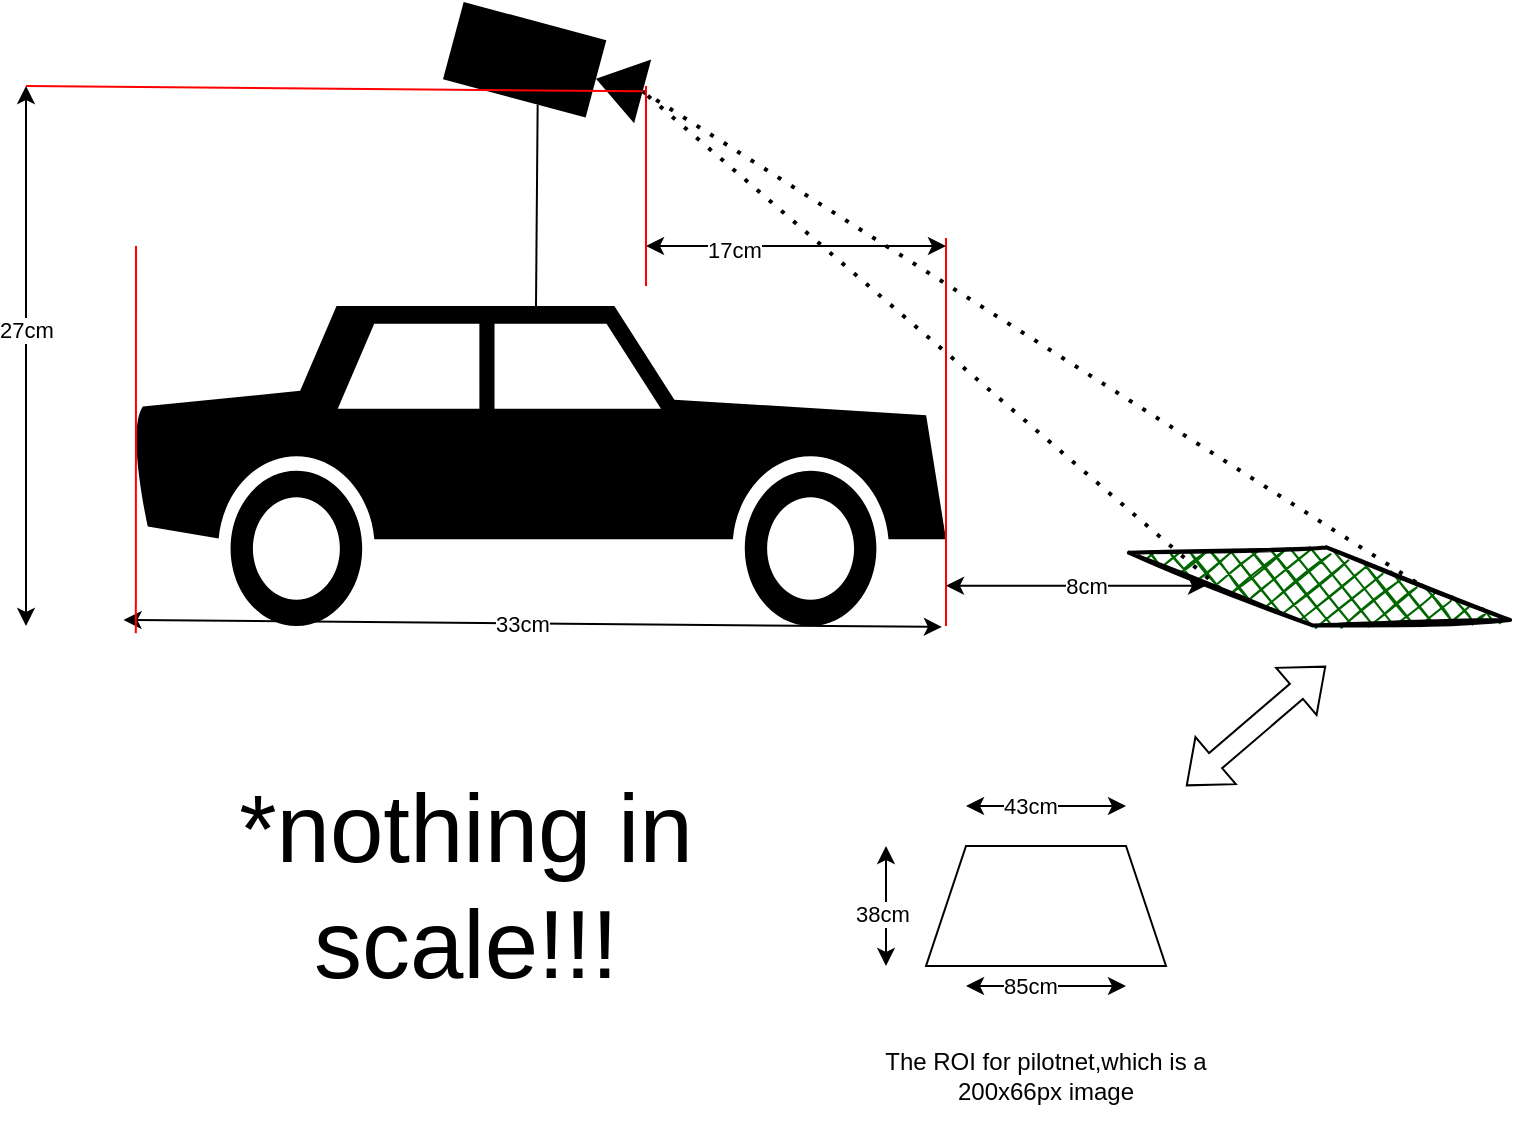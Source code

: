 <mxfile version="24.7.5" pages="3">
  <diagram id="GAO0HSCDCvyEg1KmRltW" name="car_schematics">
    <mxGraphModel dx="1221" dy="626" grid="1" gridSize="10" guides="1" tooltips="1" connect="1" arrows="1" fold="1" page="1" pageScale="1" pageWidth="827" pageHeight="1169" math="0" shadow="0">
      <root>
        <mxCell id="0" />
        <mxCell id="1" parent="0" />
        <mxCell id="cTKGFzSNopphtYQ6RcUC-1" value="" style="shape=mxgraph.signs.transportation.car_2;html=1;pointerEvents=1;fillColor=#000000;strokeColor=none;verticalLabelPosition=bottom;verticalAlign=top;align=center;sketch=0;flipV=0;flipH=1;" parent="1" vertex="1">
          <mxGeometry x="110" y="270" width="410" height="160" as="geometry" />
        </mxCell>
        <mxCell id="cTKGFzSNopphtYQ6RcUC-2" value="" style="shape=mxgraph.signs.tech.video_camera;html=1;pointerEvents=1;fillColor=#000000;strokeColor=none;verticalLabelPosition=bottom;verticalAlign=top;align=center;sketch=0;rotation=15;" parent="1" vertex="1">
          <mxGeometry x="272" y="130" width="98" height="40" as="geometry" />
        </mxCell>
        <mxCell id="cTKGFzSNopphtYQ6RcUC-3" value="" style="endArrow=none;html=1;rounded=0;entryX=0.5;entryY=1;entryDx=0;entryDy=0;entryPerimeter=0;exitX=0.5;exitY=0;exitDx=0;exitDy=0;exitPerimeter=0;" parent="1" source="cTKGFzSNopphtYQ6RcUC-1" target="cTKGFzSNopphtYQ6RcUC-2" edge="1">
          <mxGeometry width="50" height="50" relative="1" as="geometry">
            <mxPoint x="260" y="240" as="sourcePoint" />
            <mxPoint x="310" y="190" as="targetPoint" />
          </mxGeometry>
        </mxCell>
        <mxCell id="cTKGFzSNopphtYQ6RcUC-5" value="" style="endArrow=classic;startArrow=classic;html=1;rounded=0;exitX=1.003;exitY=0.981;exitDx=0;exitDy=0;exitPerimeter=0;entryX=0.005;entryY=1.003;entryDx=0;entryDy=0;entryPerimeter=0;" parent="1" source="cTKGFzSNopphtYQ6RcUC-1" target="cTKGFzSNopphtYQ6RcUC-1" edge="1">
          <mxGeometry width="50" height="50" relative="1" as="geometry">
            <mxPoint x="110" y="440" as="sourcePoint" />
            <mxPoint x="520" y="440" as="targetPoint" />
          </mxGeometry>
        </mxCell>
        <mxCell id="cTKGFzSNopphtYQ6RcUC-6" value="33cm" style="edgeLabel;html=1;align=center;verticalAlign=middle;resizable=0;points=[];" parent="cTKGFzSNopphtYQ6RcUC-5" vertex="1" connectable="0">
          <mxGeometry x="-0.141" y="-4" relative="1" as="geometry">
            <mxPoint x="24" y="-4" as="offset" />
          </mxGeometry>
        </mxCell>
        <mxCell id="cTKGFzSNopphtYQ6RcUC-9" value="" style="endArrow=classic;startArrow=classic;html=1;rounded=0;" parent="1" edge="1">
          <mxGeometry width="50" height="50" relative="1" as="geometry">
            <mxPoint x="60" y="430" as="sourcePoint" />
            <mxPoint x="60" y="160" as="targetPoint" />
          </mxGeometry>
        </mxCell>
        <mxCell id="cTKGFzSNopphtYQ6RcUC-11" value="27cm" style="edgeLabel;html=1;align=center;verticalAlign=middle;resizable=0;points=[];" parent="cTKGFzSNopphtYQ6RcUC-9" vertex="1" connectable="0">
          <mxGeometry x="0.1" relative="1" as="geometry">
            <mxPoint as="offset" />
          </mxGeometry>
        </mxCell>
        <mxCell id="cTKGFzSNopphtYQ6RcUC-12" value="" style="rhombus;whiteSpace=wrap;html=1;strokeWidth=2;fillWeight=-1;hachureGap=8;fillStyle=cross-hatch;fillColor=#006600;sketch=1;rotation=10;" parent="1" vertex="1">
          <mxGeometry x="610" y="390.4" width="193.5" height="39.6" as="geometry" />
        </mxCell>
        <mxCell id="cTKGFzSNopphtYQ6RcUC-19" value="" style="endArrow=none;dashed=1;html=1;dashPattern=1 3;strokeWidth=2;rounded=0;entryX=1;entryY=0.5;entryDx=0;entryDy=0;entryPerimeter=0;exitX=0;exitY=1;exitDx=0;exitDy=0;" parent="1" source="cTKGFzSNopphtYQ6RcUC-12" target="cTKGFzSNopphtYQ6RcUC-2" edge="1">
          <mxGeometry width="50" height="50" relative="1" as="geometry">
            <mxPoint x="340" y="270" as="sourcePoint" />
            <mxPoint x="390" y="220" as="targetPoint" />
          </mxGeometry>
        </mxCell>
        <mxCell id="cTKGFzSNopphtYQ6RcUC-21" value="" style="endArrow=none;dashed=1;html=1;dashPattern=1 3;strokeWidth=2;rounded=0;exitX=1;exitY=0.5;exitDx=0;exitDy=0;exitPerimeter=0;entryX=1;entryY=0;entryDx=0;entryDy=0;" parent="1" source="cTKGFzSNopphtYQ6RcUC-2" target="cTKGFzSNopphtYQ6RcUC-12" edge="1">
          <mxGeometry width="50" height="50" relative="1" as="geometry">
            <mxPoint x="540" y="230" as="sourcePoint" />
            <mxPoint x="590" y="180" as="targetPoint" />
          </mxGeometry>
        </mxCell>
        <mxCell id="cTKGFzSNopphtYQ6RcUC-22" value="" style="endArrow=none;html=1;rounded=0;entryX=1;entryY=0.5;entryDx=0;entryDy=0;entryPerimeter=0;fillColor=#FF0000;strokeColor=#FF0000;" parent="1" target="cTKGFzSNopphtYQ6RcUC-2" edge="1">
          <mxGeometry width="50" height="50" relative="1" as="geometry">
            <mxPoint x="60" y="160" as="sourcePoint" />
            <mxPoint x="190" y="170" as="targetPoint" />
          </mxGeometry>
        </mxCell>
        <mxCell id="cTKGFzSNopphtYQ6RcUC-26" value="" style="shape=trapezoid;perimeter=trapezoidPerimeter;whiteSpace=wrap;html=1;fixedSize=1;" parent="1" vertex="1">
          <mxGeometry x="510" y="540" width="120" height="60" as="geometry" />
        </mxCell>
        <mxCell id="cTKGFzSNopphtYQ6RcUC-28" value="" style="endArrow=classic;startArrow=classic;html=1;rounded=0;" parent="1" edge="1">
          <mxGeometry width="50" height="50" relative="1" as="geometry">
            <mxPoint x="530" y="520" as="sourcePoint" />
            <mxPoint x="610" y="520" as="targetPoint" />
          </mxGeometry>
        </mxCell>
        <mxCell id="cTKGFzSNopphtYQ6RcUC-29" value="43cm" style="edgeLabel;html=1;align=center;verticalAlign=middle;resizable=0;points=[];" parent="cTKGFzSNopphtYQ6RcUC-28" vertex="1" connectable="0">
          <mxGeometry x="-0.195" relative="1" as="geometry">
            <mxPoint as="offset" />
          </mxGeometry>
        </mxCell>
        <mxCell id="cTKGFzSNopphtYQ6RcUC-30" value="" style="endArrow=classic;startArrow=classic;html=1;rounded=0;" parent="1" edge="1">
          <mxGeometry width="50" height="50" relative="1" as="geometry">
            <mxPoint x="530" y="610" as="sourcePoint" />
            <mxPoint x="610" y="610" as="targetPoint" />
          </mxGeometry>
        </mxCell>
        <mxCell id="cTKGFzSNopphtYQ6RcUC-31" value="85cm" style="edgeLabel;html=1;align=center;verticalAlign=middle;resizable=0;points=[];" parent="cTKGFzSNopphtYQ6RcUC-30" vertex="1" connectable="0">
          <mxGeometry x="-0.195" relative="1" as="geometry">
            <mxPoint as="offset" />
          </mxGeometry>
        </mxCell>
        <mxCell id="cTKGFzSNopphtYQ6RcUC-32" value="" style="endArrow=classic;startArrow=classic;html=1;rounded=0;" parent="1" edge="1">
          <mxGeometry width="50" height="50" relative="1" as="geometry">
            <mxPoint x="490" y="600" as="sourcePoint" />
            <mxPoint x="490" y="540" as="targetPoint" />
          </mxGeometry>
        </mxCell>
        <mxCell id="cTKGFzSNopphtYQ6RcUC-33" value="38cm" style="edgeLabel;html=1;align=center;verticalAlign=middle;resizable=0;points=[];" parent="cTKGFzSNopphtYQ6RcUC-32" vertex="1" connectable="0">
          <mxGeometry x="-0.12" y="2" relative="1" as="geometry">
            <mxPoint as="offset" />
          </mxGeometry>
        </mxCell>
        <mxCell id="cTKGFzSNopphtYQ6RcUC-34" value="" style="endArrow=classic;startArrow=classic;html=1;rounded=0;" parent="1" edge="1">
          <mxGeometry width="50" height="50" relative="1" as="geometry">
            <mxPoint x="520" y="409.86" as="sourcePoint" />
            <mxPoint x="650" y="409.86" as="targetPoint" />
          </mxGeometry>
        </mxCell>
        <mxCell id="cTKGFzSNopphtYQ6RcUC-35" value="8cm" style="edgeLabel;html=1;align=center;verticalAlign=middle;resizable=0;points=[];" parent="cTKGFzSNopphtYQ6RcUC-34" vertex="1" connectable="0">
          <mxGeometry x="0.076" relative="1" as="geometry">
            <mxPoint as="offset" />
          </mxGeometry>
        </mxCell>
        <mxCell id="cTKGFzSNopphtYQ6RcUC-37" value="" style="endArrow=none;html=1;rounded=0;entryX=0.988;entryY=1.023;entryDx=0;entryDy=0;entryPerimeter=0;strokeColor=#FF0000;" parent="1" target="cTKGFzSNopphtYQ6RcUC-1" edge="1">
          <mxGeometry width="50" height="50" relative="1" as="geometry">
            <mxPoint x="115" y="240" as="sourcePoint" />
            <mxPoint x="115" y="370" as="targetPoint" />
          </mxGeometry>
        </mxCell>
        <mxCell id="cTKGFzSNopphtYQ6RcUC-38" value="" style="endArrow=none;html=1;rounded=0;entryX=0.988;entryY=1.023;entryDx=0;entryDy=0;entryPerimeter=0;strokeColor=#FF0000;" parent="1" edge="1">
          <mxGeometry width="50" height="50" relative="1" as="geometry">
            <mxPoint x="520" y="236" as="sourcePoint" />
            <mxPoint x="520" y="430" as="targetPoint" />
          </mxGeometry>
        </mxCell>
        <mxCell id="cTKGFzSNopphtYQ6RcUC-39" value="" style="endArrow=classic;startArrow=classic;html=1;rounded=0;" parent="1" edge="1">
          <mxGeometry width="50" height="50" relative="1" as="geometry">
            <mxPoint x="370" y="240" as="sourcePoint" />
            <mxPoint x="520" y="240" as="targetPoint" />
          </mxGeometry>
        </mxCell>
        <mxCell id="cTKGFzSNopphtYQ6RcUC-41" value="17cm" style="edgeLabel;html=1;align=center;verticalAlign=middle;resizable=0;points=[];" parent="cTKGFzSNopphtYQ6RcUC-39" vertex="1" connectable="0">
          <mxGeometry x="-0.211" y="-2" relative="1" as="geometry">
            <mxPoint x="-15" as="offset" />
          </mxGeometry>
        </mxCell>
        <mxCell id="cTKGFzSNopphtYQ6RcUC-40" value="" style="endArrow=none;html=1;rounded=0;strokeColor=#FF0000;" parent="1" edge="1">
          <mxGeometry width="50" height="50" relative="1" as="geometry">
            <mxPoint x="370" y="160" as="sourcePoint" />
            <mxPoint x="370" y="260" as="targetPoint" />
          </mxGeometry>
        </mxCell>
        <mxCell id="cTKGFzSNopphtYQ6RcUC-42" value="" style="shape=flexArrow;endArrow=classic;startArrow=classic;html=1;rounded=0;" parent="1" edge="1">
          <mxGeometry width="100" height="100" relative="1" as="geometry">
            <mxPoint x="640" y="510" as="sourcePoint" />
            <mxPoint x="710" y="450" as="targetPoint" />
          </mxGeometry>
        </mxCell>
        <UserObject label="The ROI for pilotnet,which is a 200x66px image" placeholders="1" name="Variable" id="cTKGFzSNopphtYQ6RcUC-43">
          <mxCell style="text;html=1;strokeColor=none;fillColor=none;align=center;verticalAlign=middle;whiteSpace=wrap;overflow=hidden;" parent="1" vertex="1">
            <mxGeometry x="465" y="630" width="210" height="50" as="geometry" />
          </mxCell>
        </UserObject>
        <mxCell id="cTKGFzSNopphtYQ6RcUC-44" value="&lt;font style=&quot;font-size: 48px;&quot;&gt;*nothing in scale!!!&lt;/font&gt;" style="text;html=1;align=center;verticalAlign=middle;whiteSpace=wrap;rounded=0;" parent="1" vertex="1">
          <mxGeometry x="130" y="490" width="300" height="140" as="geometry" />
        </mxCell>
      </root>
    </mxGraphModel>
  </diagram>
  <diagram id="03bwJyiz_ouYyNn9I9h_" name="component">
    <mxGraphModel dx="2376" dy="5143" grid="1" gridSize="10" guides="1" tooltips="1" connect="1" arrows="1" fold="1" page="1" pageScale="1" pageWidth="827" pageHeight="1169" math="0" shadow="0">
      <root>
        <mxCell id="0" />
        <mxCell id="1" parent="0" />
        <mxCell id="QRF6B8IOULMs6tPNj1o7-119" value="&lt;p style=&quot;margin:0px;margin-top:6px;text-align:center;&quot;&gt;&lt;b&gt;USB Components&lt;/b&gt;&lt;/p&gt;&lt;hr size=&quot;1&quot; style=&quot;border-style:solid;&quot;&gt;&lt;p style=&quot;margin:0px;margin-left:8px;&quot;&gt;&lt;br&gt;&lt;/p&gt;" style="align=left;overflow=fill;html=1;dropTarget=0;whiteSpace=wrap;" parent="1" vertex="1">
          <mxGeometry x="385" y="1780" width="665" height="110" as="geometry" />
        </mxCell>
        <mxCell id="QRF6B8IOULMs6tPNj1o7-120" value="" style="shape=component;jettyWidth=8;jettyHeight=4;" parent="QRF6B8IOULMs6tPNj1o7-119" vertex="1">
          <mxGeometry x="1" width="20" height="20" relative="1" as="geometry">
            <mxPoint x="-24" y="4" as="offset" />
          </mxGeometry>
        </mxCell>
        <mxCell id="QRF6B8IOULMs6tPNj1o7-117" value="&lt;p style=&quot;margin:0px;margin-top:6px;text-align:center;&quot;&gt;&lt;b&gt;GPIO Components&lt;/b&gt;&lt;/p&gt;&lt;hr size=&quot;1&quot; style=&quot;border-style:solid;&quot;&gt;&lt;p style=&quot;margin:0px;margin-left:8px;&quot;&gt;&lt;br&gt;&lt;/p&gt;" style="align=left;overflow=fill;html=1;dropTarget=0;whiteSpace=wrap;" parent="1" vertex="1">
          <mxGeometry x="1170" y="1690" width="320" height="180" as="geometry" />
        </mxCell>
        <mxCell id="QRF6B8IOULMs6tPNj1o7-118" value="" style="shape=component;jettyWidth=8;jettyHeight=4;" parent="QRF6B8IOULMs6tPNj1o7-117" vertex="1">
          <mxGeometry x="1" width="20" height="20" relative="1" as="geometry">
            <mxPoint x="-24" y="4" as="offset" />
          </mxGeometry>
        </mxCell>
        <mxCell id="QRF6B8IOULMs6tPNj1o7-64" value="&lt;p style=&quot;margin: 6px 0px 0px; text-align: center; font-size: 30px;&quot;&gt;&lt;b style=&quot;&quot;&gt;&lt;font style=&quot;font-size: 30px;&quot;&gt;Raspberry Pi 3&lt;/font&gt;&lt;/b&gt;&lt;/p&gt;&lt;hr size=&quot;1&quot; style=&quot;border-style: solid; font-size: 30px;&quot;&gt;&lt;p style=&quot;margin: 0px 0px 0px 8px; font-size: 30px;&quot;&gt;&lt;br&gt;&lt;/p&gt;" style="align=left;overflow=fill;html=1;dropTarget=0;whiteSpace=wrap;" parent="1" vertex="1">
          <mxGeometry x="385" y="1334" width="730" height="420" as="geometry" />
        </mxCell>
        <mxCell id="QRF6B8IOULMs6tPNj1o7-65" value="" style="shape=component;jettyWidth=8;jettyHeight=4;" parent="QRF6B8IOULMs6tPNj1o7-64" vertex="1">
          <mxGeometry x="1" width="20" height="20" relative="1" as="geometry">
            <mxPoint x="-24" y="4" as="offset" />
          </mxGeometry>
        </mxCell>
        <mxCell id="LujDs2qPHFb39lS6V9Yf-60" style="edgeStyle=orthogonalEdgeStyle;rounded=0;orthogonalLoop=1;jettySize=auto;html=1;exitX=0.5;exitY=0;exitDx=0;exitDy=0;entryX=0.5;entryY=1;entryDx=0;entryDy=0;strokeColor=#CC0000;" parent="1" source="QRF6B8IOULMs6tPNj1o7-68" target="QRF6B8IOULMs6tPNj1o7-77" edge="1">
          <mxGeometry relative="1" as="geometry" />
        </mxCell>
        <mxCell id="9yk9-ERW5w9boWv49B3F-12" value="ZMQ" style="edgeLabel;html=1;align=center;verticalAlign=middle;resizable=0;points=[];" parent="LujDs2qPHFb39lS6V9Yf-60" vertex="1" connectable="0">
          <mxGeometry x="-0.105" relative="1" as="geometry">
            <mxPoint as="offset" />
          </mxGeometry>
        </mxCell>
        <mxCell id="LujDs2qPHFb39lS6V9Yf-61" style="edgeStyle=orthogonalEdgeStyle;rounded=0;orthogonalLoop=1;jettySize=auto;html=1;exitX=1;exitY=0.5;exitDx=0;exitDy=0;entryX=0;entryY=0.5;entryDx=0;entryDy=0;strokeColor=#CC0000;" parent="1" source="QRF6B8IOULMs6tPNj1o7-68" target="QRF6B8IOULMs6tPNj1o7-83" edge="1">
          <mxGeometry relative="1" as="geometry" />
        </mxCell>
        <mxCell id="9yk9-ERW5w9boWv49B3F-13" value="ZMQ" style="edgeLabel;html=1;align=center;verticalAlign=middle;resizable=0;points=[];" parent="LujDs2qPHFb39lS6V9Yf-61" vertex="1" connectable="0">
          <mxGeometry x="-0.115" relative="1" as="geometry">
            <mxPoint as="offset" />
          </mxGeometry>
        </mxCell>
        <mxCell id="QRF6B8IOULMs6tPNj1o7-68" value="&lt;b&gt;CameraNode&lt;/b&gt;" style="html=1;dropTarget=0;whiteSpace=wrap;" parent="1" vertex="1">
          <mxGeometry x="600" y="1660" width="120" height="70" as="geometry" />
        </mxCell>
        <mxCell id="QRF6B8IOULMs6tPNj1o7-69" value="" style="shape=module;jettyWidth=8;jettyHeight=4;" parent="QRF6B8IOULMs6tPNj1o7-68" vertex="1">
          <mxGeometry x="1" width="20" height="20" relative="1" as="geometry">
            <mxPoint x="-27" y="7" as="offset" />
          </mxGeometry>
        </mxCell>
        <mxCell id="LujDs2qPHFb39lS6V9Yf-58" style="edgeStyle=orthogonalEdgeStyle;rounded=0;orthogonalLoop=1;jettySize=auto;html=1;exitX=0.5;exitY=0;exitDx=0;exitDy=0;entryX=0.5;entryY=1;entryDx=0;entryDy=0;dashed=1;" parent="1" source="QRF6B8IOULMs6tPNj1o7-70" target="QRF6B8IOULMs6tPNj1o7-83" edge="1">
          <mxGeometry relative="1" as="geometry" />
        </mxCell>
        <mxCell id="QRF6B8IOULMs6tPNj1o7-70" value="Coral TPU" style="shape=module;align=left;spacingLeft=20;align=center;verticalAlign=top;whiteSpace=wrap;html=1;" parent="1" vertex="1">
          <mxGeometry x="867" y="1820" width="100" height="50" as="geometry" />
        </mxCell>
        <mxCell id="LujDs2qPHFb39lS6V9Yf-57" style="edgeStyle=orthogonalEdgeStyle;rounded=0;orthogonalLoop=1;jettySize=auto;html=1;exitX=0.5;exitY=0;exitDx=0;exitDy=0;entryX=0.5;entryY=1;entryDx=0;entryDy=0;" parent="1" source="QRF6B8IOULMs6tPNj1o7-71" target="QRF6B8IOULMs6tPNj1o7-68" edge="1">
          <mxGeometry relative="1" as="geometry" />
        </mxCell>
        <mxCell id="QRF6B8IOULMs6tPNj1o7-71" value="Camera" style="shape=module;align=left;spacingLeft=20;align=center;verticalAlign=top;whiteSpace=wrap;html=1;" parent="1" vertex="1">
          <mxGeometry x="610" y="1820" width="100" height="50" as="geometry" />
        </mxCell>
        <mxCell id="LujDs2qPHFb39lS6V9Yf-55" style="edgeStyle=orthogonalEdgeStyle;rounded=0;orthogonalLoop=1;jettySize=auto;html=1;exitX=0.5;exitY=0;exitDx=0;exitDy=0;entryX=0.5;entryY=1;entryDx=0;entryDy=0;" parent="1" source="QRF6B8IOULMs6tPNj1o7-72" target="QRF6B8IOULMs6tPNj1o7-81" edge="1">
          <mxGeometry relative="1" as="geometry" />
        </mxCell>
        <mxCell id="QRF6B8IOULMs6tPNj1o7-72" value="Xbox 360 Adapter" style="shape=module;align=left;spacingLeft=20;align=center;verticalAlign=top;whiteSpace=wrap;html=1;" parent="1" vertex="1">
          <mxGeometry x="400" y="1820" width="100" height="50" as="geometry" />
        </mxCell>
        <mxCell id="QRF6B8IOULMs6tPNj1o7-77" value="&lt;div&gt;&lt;b&gt;&lt;br&gt;&lt;/b&gt;&lt;/div&gt;&lt;b&gt;DataRecorderNode&lt;/b&gt;" style="html=1;dropTarget=0;whiteSpace=wrap;" parent="1" vertex="1">
          <mxGeometry x="600" y="1550" width="120" height="60" as="geometry" />
        </mxCell>
        <mxCell id="QRF6B8IOULMs6tPNj1o7-78" value="" style="shape=module;jettyWidth=8;jettyHeight=4;" parent="QRF6B8IOULMs6tPNj1o7-77" vertex="1">
          <mxGeometry x="1" width="20" height="20" relative="1" as="geometry">
            <mxPoint x="-27" y="7" as="offset" />
          </mxGeometry>
        </mxCell>
        <mxCell id="QRF6B8IOULMs6tPNj1o7-92" style="edgeStyle=orthogonalEdgeStyle;rounded=0;orthogonalLoop=1;jettySize=auto;html=1;exitX=1;exitY=0.5;exitDx=0;exitDy=0;strokeColor=#CC0000;" parent="1" source="QRF6B8IOULMs6tPNj1o7-81" target="QRF6B8IOULMs6tPNj1o7-85" edge="1">
          <mxGeometry relative="1" as="geometry" />
        </mxCell>
        <mxCell id="9yk9-ERW5w9boWv49B3F-9" value="ZMQ" style="edgeLabel;html=1;align=center;verticalAlign=middle;resizable=0;points=[];" parent="QRF6B8IOULMs6tPNj1o7-92" vertex="1" connectable="0">
          <mxGeometry x="-0.205" y="2" relative="1" as="geometry">
            <mxPoint as="offset" />
          </mxGeometry>
        </mxCell>
        <mxCell id="QRF6B8IOULMs6tPNj1o7-81" value="&lt;div&gt;&lt;b&gt;&lt;br&gt;&lt;/b&gt;&lt;/div&gt;&lt;b&gt;XboxGamepadNode&lt;/b&gt;" style="html=1;dropTarget=0;whiteSpace=wrap;" parent="1" vertex="1">
          <mxGeometry x="390" y="1457.5" width="120" height="60" as="geometry" />
        </mxCell>
        <mxCell id="QRF6B8IOULMs6tPNj1o7-82" value="" style="shape=module;jettyWidth=8;jettyHeight=4;" parent="QRF6B8IOULMs6tPNj1o7-81" vertex="1">
          <mxGeometry x="1" width="20" height="20" relative="1" as="geometry">
            <mxPoint x="-27" y="7" as="offset" />
          </mxGeometry>
        </mxCell>
        <mxCell id="LujDs2qPHFb39lS6V9Yf-56" style="edgeStyle=orthogonalEdgeStyle;rounded=0;orthogonalLoop=1;jettySize=auto;html=1;exitX=1;exitY=0.5;exitDx=0;exitDy=0;entryX=0.816;entryY=1.019;entryDx=0;entryDy=0;strokeColor=#CC0000;entryPerimeter=0;" parent="1" source="QRF6B8IOULMs6tPNj1o7-83" target="QRF6B8IOULMs6tPNj1o7-94" edge="1">
          <mxGeometry relative="1" as="geometry" />
        </mxCell>
        <mxCell id="9yk9-ERW5w9boWv49B3F-14" value="ZMQ" style="edgeLabel;html=1;align=center;verticalAlign=middle;resizable=0;points=[];" parent="LujDs2qPHFb39lS6V9Yf-56" vertex="1" connectable="0">
          <mxGeometry x="0.292" relative="1" as="geometry">
            <mxPoint as="offset" />
          </mxGeometry>
        </mxCell>
        <mxCell id="QRF6B8IOULMs6tPNj1o7-83" value="&lt;div&gt;&lt;b&gt;&lt;br&gt;&lt;/b&gt;&lt;/div&gt;&lt;b&gt;YourControlAlgorithmNode&lt;/b&gt;" style="html=1;dropTarget=0;whiteSpace=wrap;" parent="1" vertex="1">
          <mxGeometry x="827" y="1665" width="180" height="60" as="geometry" />
        </mxCell>
        <mxCell id="QRF6B8IOULMs6tPNj1o7-84" value="" style="shape=module;jettyWidth=8;jettyHeight=4;" parent="QRF6B8IOULMs6tPNj1o7-83" vertex="1">
          <mxGeometry x="1" width="20" height="20" relative="1" as="geometry">
            <mxPoint x="-27" y="7" as="offset" />
          </mxGeometry>
        </mxCell>
        <mxCell id="QRF6B8IOULMs6tPNj1o7-88" style="edgeStyle=orthogonalEdgeStyle;rounded=0;orthogonalLoop=1;jettySize=auto;html=1;exitX=0.5;exitY=1;exitDx=0;exitDy=0;entryX=0.5;entryY=0;entryDx=0;entryDy=0;strokeColor=#CC0000;" parent="1" source="QRF6B8IOULMs6tPNj1o7-85" target="QRF6B8IOULMs6tPNj1o7-77" edge="1">
          <mxGeometry relative="1" as="geometry">
            <mxPoint x="740" y="1390" as="targetPoint" />
          </mxGeometry>
        </mxCell>
        <mxCell id="9yk9-ERW5w9boWv49B3F-11" value="ZMQ" style="edgeLabel;html=1;align=center;verticalAlign=middle;resizable=0;points=[];" parent="QRF6B8IOULMs6tPNj1o7-88" vertex="1" connectable="0">
          <mxGeometry x="0.103" y="3" relative="1" as="geometry">
            <mxPoint as="offset" />
          </mxGeometry>
        </mxCell>
        <mxCell id="QRF6B8IOULMs6tPNj1o7-90" style="edgeStyle=orthogonalEdgeStyle;rounded=0;orthogonalLoop=1;jettySize=auto;html=1;exitX=1;exitY=0.5;exitDx=0;exitDy=0;entryX=0;entryY=0.5;entryDx=0;entryDy=0;strokeColor=#CC0000;" parent="1" source="QRF6B8IOULMs6tPNj1o7-85" target="QRF6B8IOULMs6tPNj1o7-94" edge="1">
          <mxGeometry relative="1" as="geometry">
            <mxPoint x="890" y="1620.0" as="targetPoint" />
          </mxGeometry>
        </mxCell>
        <mxCell id="9yk9-ERW5w9boWv49B3F-10" value="ZMQ" style="edgeLabel;html=1;align=center;verticalAlign=middle;resizable=0;points=[];" parent="QRF6B8IOULMs6tPNj1o7-90" vertex="1" connectable="0">
          <mxGeometry x="-0.184" y="4" relative="1" as="geometry">
            <mxPoint as="offset" />
          </mxGeometry>
        </mxCell>
        <mxCell id="QRF6B8IOULMs6tPNj1o7-85" value="&lt;div&gt;&lt;b&gt;&lt;br&gt;&lt;/b&gt;&lt;/div&gt;&lt;b&gt;GamepadCommandNode&lt;/b&gt;" style="html=1;dropTarget=0;whiteSpace=wrap;" parent="1" vertex="1">
          <mxGeometry x="580" y="1457.5" width="180" height="60" as="geometry" />
        </mxCell>
        <mxCell id="QRF6B8IOULMs6tPNj1o7-86" value="" style="shape=module;jettyWidth=8;jettyHeight=4;" parent="QRF6B8IOULMs6tPNj1o7-85" vertex="1">
          <mxGeometry x="1" width="20" height="20" relative="1" as="geometry">
            <mxPoint x="-27" y="7" as="offset" />
          </mxGeometry>
        </mxCell>
        <mxCell id="QRF6B8IOULMs6tPNj1o7-94" value="&lt;p style=&quot;margin:0px;margin-top:6px;text-align:center;&quot;&gt;&lt;b&gt;ControlFusionNode&lt;/b&gt;&lt;br&gt;&lt;/p&gt;&lt;hr size=&quot;1&quot; style=&quot;border-style:solid;&quot;&gt;&lt;p style=&quot;margin:0px;margin-left:8px;&quot;&gt;&lt;br&gt;&lt;/p&gt;" style="align=left;overflow=fill;html=1;dropTarget=0;whiteSpace=wrap;" parent="1" vertex="1">
          <mxGeometry x="827" y="1410" width="250" height="155" as="geometry" />
        </mxCell>
        <mxCell id="QRF6B8IOULMs6tPNj1o7-95" value="" style="shape=component;jettyWidth=8;jettyHeight=4;" parent="QRF6B8IOULMs6tPNj1o7-94" vertex="1">
          <mxGeometry x="1" width="20" height="20" relative="1" as="geometry">
            <mxPoint x="-24" y="4" as="offset" />
          </mxGeometry>
        </mxCell>
        <mxCell id="QRF6B8IOULMs6tPNj1o7-96" value="&lt;b&gt;CommandInterface&lt;/b&gt;" style="html=1;dropTarget=0;whiteSpace=wrap;" parent="1" vertex="1">
          <mxGeometry x="910" y="1462.5" width="120" height="70" as="geometry" />
        </mxCell>
        <mxCell id="QRF6B8IOULMs6tPNj1o7-97" value="" style="shape=module;jettyWidth=8;jettyHeight=4;" parent="QRF6B8IOULMs6tPNj1o7-96" vertex="1">
          <mxGeometry x="1" width="20" height="20" relative="1" as="geometry">
            <mxPoint x="-27" y="7" as="offset" />
          </mxGeometry>
        </mxCell>
        <mxCell id="QRF6B8IOULMs6tPNj1o7-98" value="&lt;p style=&quot;margin: 6px 0px 0px; text-align: center; font-size: 30px;&quot;&gt;&lt;font style=&quot;font-size: 30px;&quot;&gt;&lt;b style=&quot;&quot;&gt;Raspberry Pi Pico&lt;/b&gt;&lt;br&gt;&lt;/font&gt;&lt;/p&gt;&lt;hr size=&quot;1&quot; style=&quot;border-style: solid; font-size: 30px;&quot;&gt;&lt;p style=&quot;margin: 0px 0px 0px 8px; font-size: 30px;&quot;&gt;&lt;br&gt;&lt;/p&gt;" style="align=left;overflow=fill;html=1;dropTarget=0;whiteSpace=wrap;" parent="1" vertex="1">
          <mxGeometry x="1170" y="1334" width="320" height="316" as="geometry" />
        </mxCell>
        <mxCell id="QRF6B8IOULMs6tPNj1o7-99" value="" style="shape=component;jettyWidth=8;jettyHeight=4;" parent="QRF6B8IOULMs6tPNj1o7-98" vertex="1">
          <mxGeometry x="1" width="20" height="20" relative="1" as="geometry">
            <mxPoint x="-24" y="4" as="offset" />
          </mxGeometry>
        </mxCell>
        <mxCell id="QRF6B8IOULMs6tPNj1o7-109" style="edgeStyle=orthogonalEdgeStyle;rounded=0;orthogonalLoop=1;jettySize=auto;html=1;exitX=0.5;exitY=1;exitDx=0;exitDy=0;entryX=0.5;entryY=0;entryDx=0;entryDy=0;" parent="1" source="QRF6B8IOULMs6tPNj1o7-100" target="Ec9IwjB8LuZwuc3bZciH-1" edge="1">
          <mxGeometry relative="1" as="geometry">
            <mxPoint x="1306.5" y="1540" as="targetPoint" />
          </mxGeometry>
        </mxCell>
        <mxCell id="Ec9IwjB8LuZwuc3bZciH-3" value="triggeres" style="edgeLabel;html=1;align=center;verticalAlign=middle;resizable=0;points=[];" parent="QRF6B8IOULMs6tPNj1o7-109" vertex="1" connectable="0">
          <mxGeometry x="-0.017" relative="1" as="geometry">
            <mxPoint y="-3" as="offset" />
          </mxGeometry>
        </mxCell>
        <mxCell id="QRF6B8IOULMs6tPNj1o7-100" value="CommunicationManager" style="html=1;dropTarget=0;whiteSpace=wrap;" parent="1" vertex="1">
          <mxGeometry x="1222" y="1400" width="180" height="90" as="geometry" />
        </mxCell>
        <mxCell id="QRF6B8IOULMs6tPNj1o7-101" value="" style="shape=module;jettyWidth=8;jettyHeight=4;" parent="QRF6B8IOULMs6tPNj1o7-100" vertex="1">
          <mxGeometry x="1" width="20" height="20" relative="1" as="geometry">
            <mxPoint x="-27" y="7" as="offset" />
          </mxGeometry>
        </mxCell>
        <mxCell id="QRF6B8IOULMs6tPNj1o7-110" value="&lt;div&gt;Front TOF Sensor&amp;nbsp;&lt;span style=&quot;background-color: initial;&quot;&gt;vl54l0&lt;/span&gt;&lt;/div&gt;" style="shape=module;align=left;spacingLeft=20;align=center;verticalAlign=top;whiteSpace=wrap;html=1;" parent="1" vertex="1">
          <mxGeometry x="1277" y="1740" width="100" height="50" as="geometry" />
        </mxCell>
        <mxCell id="QRF6B8IOULMs6tPNj1o7-111" value="Steering Servo" style="shape=module;align=left;spacingLeft=20;align=center;verticalAlign=top;whiteSpace=wrap;html=1;" parent="1" vertex="1">
          <mxGeometry x="1173" y="1800" width="100" height="50" as="geometry" />
        </mxCell>
        <mxCell id="QRF6B8IOULMs6tPNj1o7-112" value="Motor A" style="shape=module;align=left;spacingLeft=20;align=center;verticalAlign=top;whiteSpace=wrap;html=1;" parent="1" vertex="1">
          <mxGeometry x="1277" y="1800" width="100" height="50" as="geometry" />
        </mxCell>
        <mxCell id="QRF6B8IOULMs6tPNj1o7-113" value="Motor B" style="shape=module;align=left;spacingLeft=20;align=center;verticalAlign=top;whiteSpace=wrap;html=1;" parent="1" vertex="1">
          <mxGeometry x="1385" y="1740" width="100" height="50" as="geometry" />
        </mxCell>
        <mxCell id="QRF6B8IOULMs6tPNj1o7-114" value="&lt;div&gt;Back TOF Sensor&amp;nbsp;&lt;span style=&quot;background-color: initial;&quot;&gt;vl54l0&lt;/span&gt;&lt;/div&gt;" style="shape=module;align=left;spacingLeft=20;align=center;verticalAlign=top;whiteSpace=wrap;html=1;" parent="1" vertex="1">
          <mxGeometry x="1173" y="1740" width="100" height="50" as="geometry" />
        </mxCell>
        <mxCell id="LujDs2qPHFb39lS6V9Yf-53" value="" style="ellipse;whiteSpace=wrap;html=1;align=center;aspect=fixed;fillColor=none;strokeColor=none;resizable=0;perimeter=centerPerimeter;rotatable=0;allowArrows=0;points=[];outlineConnect=1;" parent="1" vertex="1">
          <mxGeometry x="1559" y="1709" width="10" height="10" as="geometry" />
        </mxCell>
        <mxCell id="LujDs2qPHFb39lS6V9Yf-54" style="edgeStyle=orthogonalEdgeStyle;rounded=0;orthogonalLoop=1;jettySize=auto;html=1;exitX=1;exitY=0.5;exitDx=0;exitDy=0;entryX=0;entryY=0.5;entryDx=0;entryDy=0;" parent="1" source="QRF6B8IOULMs6tPNj1o7-96" target="QRF6B8IOULMs6tPNj1o7-100" edge="1">
          <mxGeometry relative="1" as="geometry" />
        </mxCell>
        <mxCell id="9yk9-ERW5w9boWv49B3F-1" value="UART" style="edgeLabel;html=1;align=center;verticalAlign=middle;resizable=0;points=[];fontStyle=1;fontSize=14;" parent="LujDs2qPHFb39lS6V9Yf-54" vertex="1" connectable="0">
          <mxGeometry x="-0.014" y="2" relative="1" as="geometry">
            <mxPoint x="17" y="-11" as="offset" />
          </mxGeometry>
        </mxCell>
        <mxCell id="LujDs2qPHFb39lS6V9Yf-66" value="&lt;p style=&quot;margin:0px;margin-top:6px;text-align:center;&quot;&gt;&lt;b&gt;PC&lt;/b&gt;&lt;/p&gt;&lt;hr size=&quot;1&quot; style=&quot;border-style:solid;&quot;&gt;&lt;p style=&quot;margin:0px;margin-left:8px;&quot;&gt;&lt;br&gt;&lt;/p&gt;" style="align=left;overflow=fill;html=1;dropTarget=0;whiteSpace=wrap;" parent="1" vertex="1">
          <mxGeometry x="820" y="2030" width="180" height="141" as="geometry" />
        </mxCell>
        <mxCell id="LujDs2qPHFb39lS6V9Yf-67" value="" style="shape=component;jettyWidth=8;jettyHeight=4;" parent="LujDs2qPHFb39lS6V9Yf-66" vertex="1">
          <mxGeometry x="1" width="20" height="20" relative="1" as="geometry">
            <mxPoint x="-24" y="4" as="offset" />
          </mxGeometry>
        </mxCell>
        <mxCell id="LujDs2qPHFb39lS6V9Yf-62" value="&lt;b&gt;CameraSubscriberNode&lt;/b&gt;" style="html=1;dropTarget=0;whiteSpace=wrap;" parent="1" vertex="1">
          <mxGeometry x="830" y="2075" width="160" height="70" as="geometry" />
        </mxCell>
        <mxCell id="LujDs2qPHFb39lS6V9Yf-63" value="" style="shape=module;jettyWidth=8;jettyHeight=4;" parent="LujDs2qPHFb39lS6V9Yf-62" vertex="1">
          <mxGeometry x="1" width="20" height="20" relative="1" as="geometry">
            <mxPoint x="-27" y="7" as="offset" />
          </mxGeometry>
        </mxCell>
        <mxCell id="Ec9IwjB8LuZwuc3bZciH-1" value="&lt;p style=&quot;margin:0px;margin-top:6px;text-align:center;&quot;&gt;&lt;b&gt;CarStateMachine&lt;/b&gt;&lt;br&gt;&lt;/p&gt;&lt;hr size=&quot;1&quot; style=&quot;border-style:solid;&quot;&gt;&lt;p style=&quot;margin:0px;margin-left:8px;&quot;&gt;&lt;br&gt;&lt;/p&gt;" style="align=left;overflow=fill;html=1;dropTarget=0;whiteSpace=wrap;" parent="1" vertex="1">
          <mxGeometry x="1222" y="1523.12" width="189" height="113.75" as="geometry" />
        </mxCell>
        <mxCell id="Ec9IwjB8LuZwuc3bZciH-2" value="" style="shape=component;jettyWidth=8;jettyHeight=4;" parent="Ec9IwjB8LuZwuc3bZciH-1" vertex="1">
          <mxGeometry x="1" width="20" height="20" relative="1" as="geometry">
            <mxPoint x="-24" y="4" as="offset" />
          </mxGeometry>
        </mxCell>
        <mxCell id="QRF6B8IOULMs6tPNj1o7-102" value="CarAbstractionLayer" style="html=1;dropTarget=0;whiteSpace=wrap;" parent="1" vertex="1">
          <mxGeometry x="1250.5" y="1555" width="140" height="72.5" as="geometry" />
        </mxCell>
        <mxCell id="QRF6B8IOULMs6tPNj1o7-103" value="" style="shape=module;jettyWidth=8;jettyHeight=4;" parent="QRF6B8IOULMs6tPNj1o7-102" vertex="1">
          <mxGeometry x="1" width="20" height="20" relative="1" as="geometry">
            <mxPoint x="-27" y="7" as="offset" />
          </mxGeometry>
        </mxCell>
        <mxCell id="9yk9-ERW5w9boWv49B3F-5" style="edgeStyle=orthogonalEdgeStyle;rounded=0;orthogonalLoop=1;jettySize=auto;html=1;exitX=0.5;exitY=1;exitDx=0;exitDy=0;" parent="1" source="QRF6B8IOULMs6tPNj1o7-102" edge="1">
          <mxGeometry relative="1" as="geometry">
            <mxPoint x="1320" y="1690" as="targetPoint" />
          </mxGeometry>
        </mxCell>
      </root>
    </mxGraphModel>
  </diagram>
  <diagram id="WlXFP0nT3HxZ1D6TH1nP" name="FSM">
    <mxGraphModel dx="1602" dy="893" grid="1" gridSize="10" guides="1" tooltips="1" connect="1" arrows="1" fold="1" page="1" pageScale="1" pageWidth="827" pageHeight="1169" math="0" shadow="0">
      <root>
        <mxCell id="0" />
        <mxCell id="1" parent="0" />
        <mxCell id="iI7-wmvyqERAcPfdJmD--9" value="&lt;p style=&quot;margin:0px;margin-top:6px;text-align:center;&quot;&gt;&lt;b&gt;CarStateMachine&lt;/b&gt;&lt;/p&gt;&lt;hr size=&quot;1&quot; style=&quot;border-style:solid;&quot;&gt;&lt;p style=&quot;margin:0px;margin-left:8px;&quot;&gt;&lt;br&gt;&lt;/p&gt;" style="align=left;overflow=fill;html=1;dropTarget=0;whiteSpace=wrap;" vertex="1" parent="1">
          <mxGeometry x="60" y="300" width="750" height="540" as="geometry" />
        </mxCell>
        <mxCell id="iI7-wmvyqERAcPfdJmD--10" value="" style="shape=component;jettyWidth=8;jettyHeight=4;" vertex="1" parent="iI7-wmvyqERAcPfdJmD--9">
          <mxGeometry x="1" width="20" height="20" relative="1" as="geometry">
            <mxPoint x="-24" y="4" as="offset" />
          </mxGeometry>
        </mxCell>
        <mxCell id="XSaXRLTFHw59BTybq9yR-20" value="&lt;span style=&quot;color: rgb(0, 0, 0); font-family: Helvetica; font-size: 12px; font-style: normal; font-variant-ligatures: normal; font-variant-caps: normal; font-weight: 400; letter-spacing: normal; orphans: 2; text-align: center; text-indent: 0px; text-transform: none; widows: 2; word-spacing: 0px; -webkit-text-stroke-width: 0px; white-space: normal; background-color: rgb(251, 251, 251); text-decoration-thickness: initial; text-decoration-style: initial; text-decoration-color: initial; display: inline !important; float: none;&quot;&gt;AutomaticEmergencyStopState&lt;/span&gt;" style="swimlane;fontStyle=1;align=center;verticalAlign=middle;childLayout=stackLayout;horizontal=1;startSize=29;horizontalStack=0;resizeParent=1;resizeParentMax=0;resizeLast=0;collapsible=0;marginBottom=0;html=1;whiteSpace=wrap;" vertex="1" parent="1">
          <mxGeometry x="89" y="675" width="230" height="140" as="geometry" />
        </mxCell>
        <mxCell id="XSaXRLTFHw59BTybq9yR-21" value="entry / car.motor_drive(0)&lt;br&gt;&lt;span style=&quot;white-space: pre;&quot;&gt;&#x9;&lt;/span&gt;&amp;nbsp; &amp;nbsp;car.flash_onboard_led(10)&lt;br&gt;&lt;br&gt;&lt;div&gt;exit / c&lt;span style=&quot;background-color: initial;&quot;&gt;ar.stop_onboard_led()&lt;/span&gt;&lt;br&gt;&lt;/div&gt;" style="text;html=1;strokeColor=none;fillColor=none;align=left;verticalAlign=middle;spacingLeft=4;spacingRight=4;overflow=hidden;rotatable=0;points=[[0,0.5],[1,0.5]];portConstraint=eastwest;whiteSpace=wrap;" vertex="1" parent="XSaXRLTFHw59BTybq9yR-20">
          <mxGeometry y="29" width="230" height="111" as="geometry" />
        </mxCell>
        <mxCell id="XSaXRLTFHw59BTybq9yR-23" value="&lt;span style=&quot;color: rgb(0, 0, 0); font-family: Helvetica; font-size: 12px; font-style: normal; font-variant-ligatures: normal; font-variant-caps: normal; font-weight: 400; letter-spacing: normal; orphans: 2; text-align: center; text-indent: 0px; text-transform: none; widows: 2; word-spacing: 0px; -webkit-text-stroke-width: 0px; white-space: normal; background-color: rgb(251, 251, 251); text-decoration-thickness: initial; text-decoration-style: initial; text-decoration-color: initial; display: inline !important; float: none;&quot;&gt;Manual&lt;/span&gt;&lt;span style=&quot;font-weight: 400;&quot;&gt;EmergencyStopState&lt;/span&gt;" style="swimlane;fontStyle=1;align=center;verticalAlign=middle;childLayout=stackLayout;horizontal=1;startSize=29;horizontalStack=0;resizeParent=1;resizeParentMax=0;resizeLast=0;collapsible=0;marginBottom=0;html=1;whiteSpace=wrap;" vertex="1" parent="1">
          <mxGeometry x="499" y="675" width="230" height="140" as="geometry" />
        </mxCell>
        <mxCell id="XSaXRLTFHw59BTybq9yR-24" value="entry / car.motor_drive(0)&lt;br&gt;&lt;span style=&quot;white-space: pre;&quot;&gt;&#x9;&lt;/span&gt;&amp;nbsp; &amp;nbsp;car.flash_onboard_led(10)&lt;br&gt;&lt;br&gt;&lt;div&gt;exit / c&lt;span style=&quot;background-color: initial;&quot;&gt;ar.stop_onboard_led()&lt;/span&gt;&lt;br&gt;&lt;/div&gt;" style="text;html=1;strokeColor=none;fillColor=none;align=left;verticalAlign=middle;spacingLeft=4;spacingRight=4;overflow=hidden;rotatable=0;points=[[0,0.5],[1,0.5]];portConstraint=eastwest;whiteSpace=wrap;" vertex="1" parent="XSaXRLTFHw59BTybq9yR-23">
          <mxGeometry y="29" width="230" height="111" as="geometry" />
        </mxCell>
        <mxCell id="XSaXRLTFHw59BTybq9yR-40" style="rounded=0;orthogonalLoop=1;jettySize=auto;html=1;exitX=-0.004;exitY=1.011;exitDx=0;exitDy=0;entryX=0.75;entryY=0;entryDx=0;entryDy=0;strokeColor=default;exitPerimeter=0;" edge="1" parent="1" source="XSaXRLTFHw59BTybq9yR-26" target="XSaXRLTFHw59BTybq9yR-20">
          <mxGeometry relative="1" as="geometry" />
        </mxCell>
        <mxCell id="XSaXRLTFHw59BTybq9yR-41" value="ping_timeout" style="edgeLabel;html=1;align=center;verticalAlign=middle;resizable=0;points=[];" vertex="1" connectable="0" parent="XSaXRLTFHw59BTybq9yR-40">
          <mxGeometry x="0.034" relative="1" as="geometry">
            <mxPoint x="83" y="-74" as="offset" />
          </mxGeometry>
        </mxCell>
        <mxCell id="XSaXRLTFHw59BTybq9yR-25" value="&lt;span style=&quot;font-weight: 400;&quot;&gt;IdleState&lt;/span&gt;" style="swimlane;fontStyle=1;align=center;verticalAlign=middle;childLayout=stackLayout;horizontal=1;startSize=29;horizontalStack=0;resizeParent=1;resizeParentMax=0;resizeLast=0;collapsible=0;marginBottom=0;html=1;whiteSpace=wrap;" vertex="1" parent="1">
          <mxGeometry x="499" y="355" width="230" height="140" as="geometry" />
        </mxCell>
        <mxCell id="XSaXRLTFHw59BTybq9yR-26" value="entry / car.motor_drive(0)&lt;br&gt;&lt;span style=&quot;white-space: pre;&quot;&gt;&#x9;&amp;nbsp;&lt;/span&gt;&amp;nbsp; car.servo_steer(0)&lt;br&gt;&lt;span style=&quot;white-space: pre;&quot;&gt;&#x9;&lt;/span&gt;&amp;nbsp; &amp;nbsp;car.flash_onboard_led(1)&lt;br&gt;&lt;br&gt;&lt;div&gt;exit / c&lt;span style=&quot;background-color: initial;&quot;&gt;ar.stop_onboard_led()&lt;/span&gt;&lt;br&gt;&lt;/div&gt;" style="text;html=1;strokeColor=none;fillColor=none;align=left;verticalAlign=middle;spacingLeft=4;spacingRight=4;overflow=hidden;rotatable=0;points=[[0,0.5],[1,0.5]];portConstraint=eastwest;whiteSpace=wrap;" vertex="1" parent="XSaXRLTFHw59BTybq9yR-25">
          <mxGeometry y="29" width="230" height="111" as="geometry" />
        </mxCell>
        <mxCell id="XSaXRLTFHw59BTybq9yR-27" value="&lt;span style=&quot;font-weight: 400;&quot;&gt;DrivingState&lt;/span&gt;" style="swimlane;fontStyle=1;align=center;verticalAlign=middle;childLayout=stackLayout;horizontal=1;startSize=29;horizontalStack=0;resizeParent=1;resizeParentMax=0;resizeLast=0;collapsible=0;marginBottom=0;html=1;whiteSpace=wrap;" vertex="1" parent="1">
          <mxGeometry x="89" y="355" width="230" height="140" as="geometry" />
        </mxCell>
        <mxCell id="XSaXRLTFHw59BTybq9yR-28" value="entry / car.flash_onboard_led(3)&lt;br&gt;&lt;div&gt;exit / c&lt;span style=&quot;background-color: initial;&quot;&gt;ar.stop_onboard_led()&lt;br&gt;&lt;/span&gt;&lt;br&gt;throttle / car.motor_drive()&lt;br&gt;steer / car.steer()&lt;br&gt;&lt;/div&gt;" style="text;html=1;strokeColor=none;fillColor=none;align=left;verticalAlign=middle;spacingLeft=4;spacingRight=4;overflow=hidden;rotatable=0;points=[[0,0.5],[1,0.5]];portConstraint=eastwest;whiteSpace=wrap;" vertex="1" parent="XSaXRLTFHw59BTybq9yR-27">
          <mxGeometry y="29" width="230" height="111" as="geometry" />
        </mxCell>
        <mxCell id="XSaXRLTFHw59BTybq9yR-31" style="edgeStyle=orthogonalEdgeStyle;rounded=0;orthogonalLoop=1;jettySize=auto;html=1;exitX=-0.014;exitY=0.157;exitDx=0;exitDy=0;entryX=0.999;entryY=0.157;entryDx=0;entryDy=0;exitPerimeter=0;entryPerimeter=0;" edge="1" parent="1" source="XSaXRLTFHw59BTybq9yR-26" target="XSaXRLTFHw59BTybq9yR-28">
          <mxGeometry relative="1" as="geometry" />
        </mxCell>
        <mxCell id="XSaXRLTFHw59BTybq9yR-32" value="throttle / car.throttle()" style="edgeLabel;html=1;align=center;verticalAlign=middle;resizable=0;points=[];" vertex="1" connectable="0" parent="XSaXRLTFHw59BTybq9yR-31">
          <mxGeometry x="0.181" y="-2" relative="1" as="geometry">
            <mxPoint x="24" as="offset" />
          </mxGeometry>
        </mxCell>
        <mxCell id="XSaXRLTFHw59BTybq9yR-33" style="edgeStyle=orthogonalEdgeStyle;rounded=0;orthogonalLoop=1;jettySize=auto;html=1;exitX=0;exitY=0.5;exitDx=0;exitDy=0;entryX=1;entryY=0.5;entryDx=0;entryDy=0;" edge="1" parent="1">
          <mxGeometry relative="1" as="geometry">
            <mxPoint x="500" y="439.5" as="sourcePoint" />
            <mxPoint x="310" y="439.5" as="targetPoint" />
          </mxGeometry>
        </mxCell>
        <mxCell id="XSaXRLTFHw59BTybq9yR-34" value="steer / car.steer()" style="edgeLabel;html=1;align=center;verticalAlign=middle;resizable=0;points=[];" vertex="1" connectable="0" parent="XSaXRLTFHw59BTybq9yR-33">
          <mxGeometry x="0.247" y="-4" relative="1" as="geometry">
            <mxPoint x="29" y="4" as="offset" />
          </mxGeometry>
        </mxCell>
        <mxCell id="XSaXRLTFHw59BTybq9yR-38" style="edgeStyle=orthogonalEdgeStyle;rounded=0;orthogonalLoop=1;jettySize=auto;html=1;exitX=0.25;exitY=1;exitDx=0;exitDy=0;" edge="1" parent="1" source="XSaXRLTFHw59BTybq9yR-27">
          <mxGeometry relative="1" as="geometry">
            <mxPoint x="146" y="673" as="targetPoint" />
          </mxGeometry>
        </mxCell>
        <mxCell id="XSaXRLTFHw59BTybq9yR-39" value="ping_timeout" style="edgeLabel;html=1;align=center;verticalAlign=middle;resizable=0;points=[];" vertex="1" connectable="0" parent="XSaXRLTFHw59BTybq9yR-38">
          <mxGeometry x="-0.064" y="1" relative="1" as="geometry">
            <mxPoint as="offset" />
          </mxGeometry>
        </mxCell>
        <mxCell id="XSaXRLTFHw59BTybq9yR-42" style="edgeStyle=orthogonalEdgeStyle;rounded=0;orthogonalLoop=1;jettySize=auto;html=1;exitX=0.75;exitY=0;exitDx=0;exitDy=0;entryX=0.743;entryY=1.004;entryDx=0;entryDy=0;entryPerimeter=0;" edge="1" parent="1" source="XSaXRLTFHw59BTybq9yR-23" target="XSaXRLTFHw59BTybq9yR-26">
          <mxGeometry relative="1" as="geometry">
            <mxPoint x="670" y="495" as="targetPoint" />
            <Array as="points">
              <mxPoint x="672" y="585" />
              <mxPoint x="672" y="495" />
            </Array>
          </mxGeometry>
        </mxCell>
        <mxCell id="XSaXRLTFHw59BTybq9yR-43" value="reset_manual_emergency" style="edgeLabel;html=1;align=center;verticalAlign=middle;resizable=0;points=[];" vertex="1" connectable="0" parent="XSaXRLTFHw59BTybq9yR-42">
          <mxGeometry x="0.093" y="2" relative="1" as="geometry">
            <mxPoint y="-32" as="offset" />
          </mxGeometry>
        </mxCell>
        <mxCell id="XSaXRLTFHw59BTybq9yR-44" value="" style="endArrow=classic;html=1;rounded=0;exitX=0.339;exitY=0.99;exitDx=0;exitDy=0;exitPerimeter=0;entryX=0.333;entryY=0.014;entryDx=0;entryDy=0;entryPerimeter=0;" edge="1" parent="1" source="XSaXRLTFHw59BTybq9yR-26" target="XSaXRLTFHw59BTybq9yR-23">
          <mxGeometry width="50" height="50" relative="1" as="geometry">
            <mxPoint x="559" y="615" as="sourcePoint" />
            <mxPoint x="609" y="565" as="targetPoint" />
          </mxGeometry>
        </mxCell>
        <mxCell id="XSaXRLTFHw59BTybq9yR-45" value="manual_energency" style="edgeLabel;html=1;align=center;verticalAlign=middle;resizable=0;points=[];" vertex="1" connectable="0" parent="XSaXRLTFHw59BTybq9yR-44">
          <mxGeometry x="-0.018" y="-1" relative="1" as="geometry">
            <mxPoint as="offset" />
          </mxGeometry>
        </mxCell>
        <mxCell id="XSaXRLTFHw59BTybq9yR-46" value="" style="endArrow=classic;html=1;rounded=0;exitX=0.866;exitY=0.995;exitDx=0;exitDy=0;exitPerimeter=0;entryX=0.281;entryY=0.003;entryDx=0;entryDy=0;entryPerimeter=0;" edge="1" parent="1" source="XSaXRLTFHw59BTybq9yR-28" target="XSaXRLTFHw59BTybq9yR-23">
          <mxGeometry width="50" height="50" relative="1" as="geometry">
            <mxPoint x="587" y="504" as="sourcePoint" />
            <mxPoint x="579" y="675" as="targetPoint" />
          </mxGeometry>
        </mxCell>
        <mxCell id="XSaXRLTFHw59BTybq9yR-47" value="manual_energency" style="edgeLabel;html=1;align=center;verticalAlign=middle;resizable=0;points=[];" vertex="1" connectable="0" parent="XSaXRLTFHw59BTybq9yR-46">
          <mxGeometry x="-0.018" y="-1" relative="1" as="geometry">
            <mxPoint x="-87" y="-59" as="offset" />
          </mxGeometry>
        </mxCell>
        <mxCell id="XSaXRLTFHw59BTybq9yR-48" style="edgeStyle=orthogonalEdgeStyle;rounded=0;orthogonalLoop=1;jettySize=auto;html=1;exitX=1;exitY=0.5;exitDx=0;exitDy=0;" edge="1" parent="1" source="XSaXRLTFHw59BTybq9yR-21" target="XSaXRLTFHw59BTybq9yR-24">
          <mxGeometry relative="1" as="geometry" />
        </mxCell>
        <mxCell id="XSaXRLTFHw59BTybq9yR-49" value="manual_energency" style="edgeLabel;html=1;align=center;verticalAlign=middle;resizable=0;points=[];" vertex="1" connectable="0" parent="XSaXRLTFHw59BTybq9yR-48">
          <mxGeometry x="-0.15" relative="1" as="geometry">
            <mxPoint x="15" as="offset" />
          </mxGeometry>
        </mxCell>
        <mxCell id="iI7-wmvyqERAcPfdJmD--1" style="rounded=0;orthogonalLoop=1;jettySize=auto;html=1;exitX=1;exitY=0;exitDx=0;exitDy=0;strokeColor=default;entryX=0.239;entryY=1.011;entryDx=0;entryDy=0;entryPerimeter=0;" edge="1" parent="1" source="XSaXRLTFHw59BTybq9yR-20" target="XSaXRLTFHw59BTybq9yR-26">
          <mxGeometry relative="1" as="geometry">
            <mxPoint x="567" y="505" as="sourcePoint" />
            <mxPoint x="599" y="505" as="targetPoint" />
          </mxGeometry>
        </mxCell>
        <mxCell id="iI7-wmvyqERAcPfdJmD--2" value="ping_success" style="edgeLabel;html=1;align=center;verticalAlign=middle;resizable=0;points=[];" vertex="1" connectable="0" parent="iI7-wmvyqERAcPfdJmD--1">
          <mxGeometry x="0.034" relative="1" as="geometry">
            <mxPoint x="-81" y="62" as="offset" />
          </mxGeometry>
        </mxCell>
        <mxCell id="iI7-wmvyqERAcPfdJmD--14" style="edgeStyle=orthogonalEdgeStyle;rounded=0;orthogonalLoop=1;jettySize=auto;html=1;exitX=0;exitY=0.5;exitDx=0;exitDy=0;entryX=1;entryY=0.5;entryDx=0;entryDy=0;" edge="1" parent="1" source="iI7-wmvyqERAcPfdJmD--12" target="XSaXRLTFHw59BTybq9yR-26">
          <mxGeometry relative="1" as="geometry" />
        </mxCell>
        <mxCell id="iI7-wmvyqERAcPfdJmD--12" value="" style="ellipse;fillColor=strokeColor;html=1;" vertex="1" parent="1">
          <mxGeometry x="760" y="424.5" width="30" height="30" as="geometry" />
        </mxCell>
      </root>
    </mxGraphModel>
  </diagram>
</mxfile>
